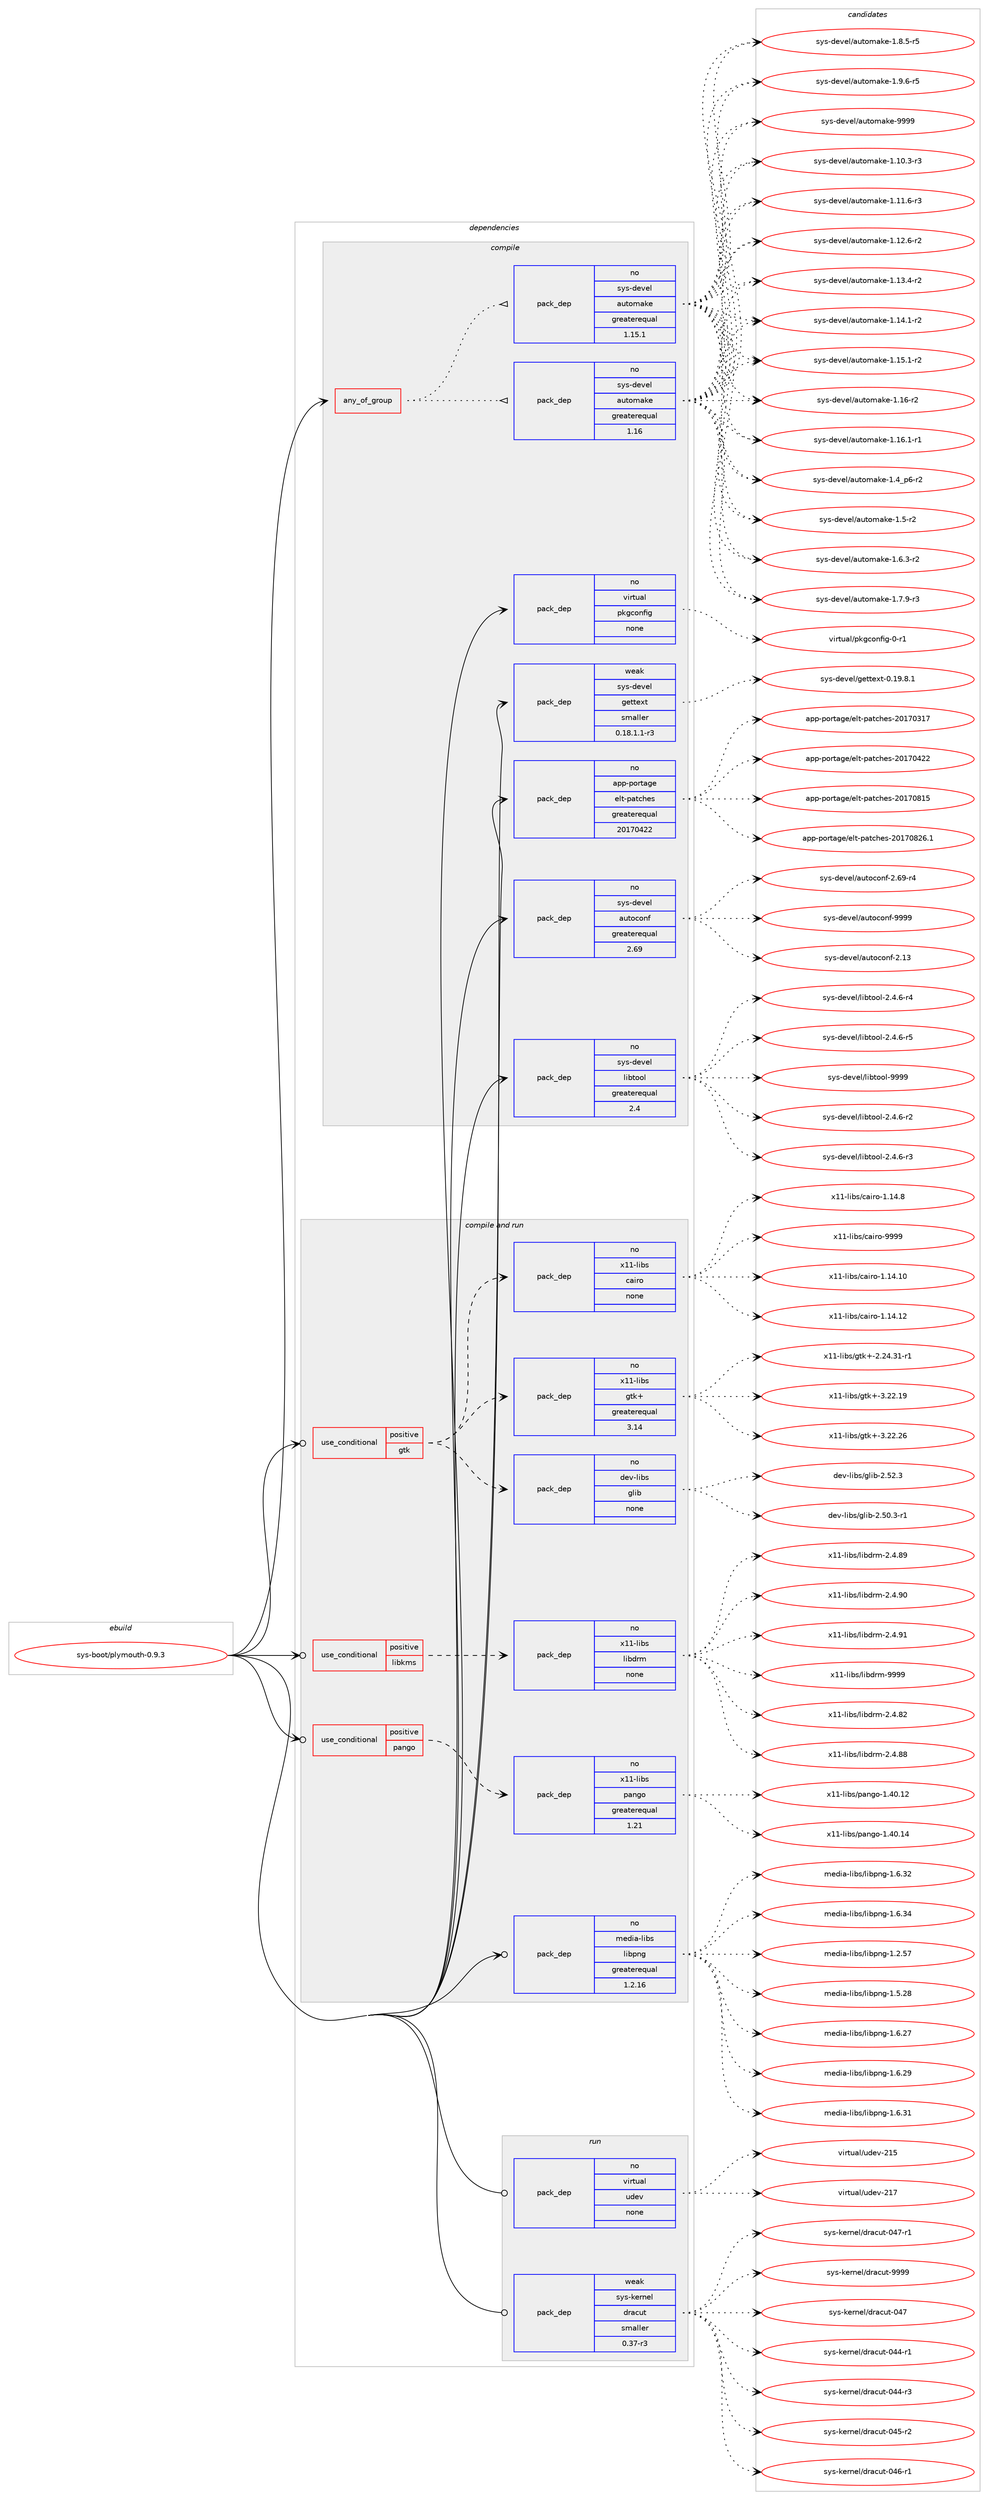 digraph prolog {

# *************
# Graph options
# *************

newrank=true;
concentrate=true;
compound=true;
graph [rankdir=LR,fontname=Helvetica,fontsize=10,ranksep=1.5];#, ranksep=2.5, nodesep=0.2];
edge  [arrowhead=vee];
node  [fontname=Helvetica,fontsize=10];

# **********
# The ebuild
# **********

subgraph cluster_leftcol {
color=gray;
rank=same;
label=<<i>ebuild</i>>;
id [label="sys-boot/plymouth-0.9.3", color=red, width=4, href="../sys-boot/plymouth-0.9.3.svg"];
}

# ****************
# The dependencies
# ****************

subgraph cluster_midcol {
color=gray;
label=<<i>dependencies</i>>;
subgraph cluster_compile {
fillcolor="#eeeeee";
style=filled;
label=<<i>compile</i>>;
subgraph any54 {
dependency6405 [label=<<TABLE BORDER="0" CELLBORDER="1" CELLSPACING="0" CELLPADDING="4"><TR><TD CELLPADDING="10">any_of_group</TD></TR></TABLE>>, shape=none, color=red];subgraph pack5793 {
dependency6406 [label=<<TABLE BORDER="0" CELLBORDER="1" CELLSPACING="0" CELLPADDING="4" WIDTH="220"><TR><TD ROWSPAN="6" CELLPADDING="30">pack_dep</TD></TR><TR><TD WIDTH="110">no</TD></TR><TR><TD>sys-devel</TD></TR><TR><TD>automake</TD></TR><TR><TD>greaterequal</TD></TR><TR><TD>1.16</TD></TR></TABLE>>, shape=none, color=blue];
}
dependency6405:e -> dependency6406:w [weight=20,style="dotted",arrowhead="oinv"];
subgraph pack5794 {
dependency6407 [label=<<TABLE BORDER="0" CELLBORDER="1" CELLSPACING="0" CELLPADDING="4" WIDTH="220"><TR><TD ROWSPAN="6" CELLPADDING="30">pack_dep</TD></TR><TR><TD WIDTH="110">no</TD></TR><TR><TD>sys-devel</TD></TR><TR><TD>automake</TD></TR><TR><TD>greaterequal</TD></TR><TR><TD>1.15.1</TD></TR></TABLE>>, shape=none, color=blue];
}
dependency6405:e -> dependency6407:w [weight=20,style="dotted",arrowhead="oinv"];
}
id:e -> dependency6405:w [weight=20,style="solid",arrowhead="vee"];
subgraph pack5795 {
dependency6408 [label=<<TABLE BORDER="0" CELLBORDER="1" CELLSPACING="0" CELLPADDING="4" WIDTH="220"><TR><TD ROWSPAN="6" CELLPADDING="30">pack_dep</TD></TR><TR><TD WIDTH="110">no</TD></TR><TR><TD>app-portage</TD></TR><TR><TD>elt-patches</TD></TR><TR><TD>greaterequal</TD></TR><TR><TD>20170422</TD></TR></TABLE>>, shape=none, color=blue];
}
id:e -> dependency6408:w [weight=20,style="solid",arrowhead="vee"];
subgraph pack5796 {
dependency6409 [label=<<TABLE BORDER="0" CELLBORDER="1" CELLSPACING="0" CELLPADDING="4" WIDTH="220"><TR><TD ROWSPAN="6" CELLPADDING="30">pack_dep</TD></TR><TR><TD WIDTH="110">no</TD></TR><TR><TD>sys-devel</TD></TR><TR><TD>autoconf</TD></TR><TR><TD>greaterequal</TD></TR><TR><TD>2.69</TD></TR></TABLE>>, shape=none, color=blue];
}
id:e -> dependency6409:w [weight=20,style="solid",arrowhead="vee"];
subgraph pack5797 {
dependency6410 [label=<<TABLE BORDER="0" CELLBORDER="1" CELLSPACING="0" CELLPADDING="4" WIDTH="220"><TR><TD ROWSPAN="6" CELLPADDING="30">pack_dep</TD></TR><TR><TD WIDTH="110">no</TD></TR><TR><TD>sys-devel</TD></TR><TR><TD>libtool</TD></TR><TR><TD>greaterequal</TD></TR><TR><TD>2.4</TD></TR></TABLE>>, shape=none, color=blue];
}
id:e -> dependency6410:w [weight=20,style="solid",arrowhead="vee"];
subgraph pack5798 {
dependency6411 [label=<<TABLE BORDER="0" CELLBORDER="1" CELLSPACING="0" CELLPADDING="4" WIDTH="220"><TR><TD ROWSPAN="6" CELLPADDING="30">pack_dep</TD></TR><TR><TD WIDTH="110">no</TD></TR><TR><TD>virtual</TD></TR><TR><TD>pkgconfig</TD></TR><TR><TD>none</TD></TR><TR><TD></TD></TR></TABLE>>, shape=none, color=blue];
}
id:e -> dependency6411:w [weight=20,style="solid",arrowhead="vee"];
subgraph pack5799 {
dependency6412 [label=<<TABLE BORDER="0" CELLBORDER="1" CELLSPACING="0" CELLPADDING="4" WIDTH="220"><TR><TD ROWSPAN="6" CELLPADDING="30">pack_dep</TD></TR><TR><TD WIDTH="110">weak</TD></TR><TR><TD>sys-devel</TD></TR><TR><TD>gettext</TD></TR><TR><TD>smaller</TD></TR><TR><TD>0.18.1.1-r3</TD></TR></TABLE>>, shape=none, color=blue];
}
id:e -> dependency6412:w [weight=20,style="solid",arrowhead="vee"];
}
subgraph cluster_compileandrun {
fillcolor="#eeeeee";
style=filled;
label=<<i>compile and run</i>>;
subgraph cond559 {
dependency6413 [label=<<TABLE BORDER="0" CELLBORDER="1" CELLSPACING="0" CELLPADDING="4"><TR><TD ROWSPAN="3" CELLPADDING="10">use_conditional</TD></TR><TR><TD>positive</TD></TR><TR><TD>gtk</TD></TR></TABLE>>, shape=none, color=red];
subgraph pack5800 {
dependency6414 [label=<<TABLE BORDER="0" CELLBORDER="1" CELLSPACING="0" CELLPADDING="4" WIDTH="220"><TR><TD ROWSPAN="6" CELLPADDING="30">pack_dep</TD></TR><TR><TD WIDTH="110">no</TD></TR><TR><TD>dev-libs</TD></TR><TR><TD>glib</TD></TR><TR><TD>none</TD></TR><TR><TD></TD></TR></TABLE>>, shape=none, color=blue];
}
dependency6413:e -> dependency6414:w [weight=20,style="dashed",arrowhead="vee"];
subgraph pack5801 {
dependency6415 [label=<<TABLE BORDER="0" CELLBORDER="1" CELLSPACING="0" CELLPADDING="4" WIDTH="220"><TR><TD ROWSPAN="6" CELLPADDING="30">pack_dep</TD></TR><TR><TD WIDTH="110">no</TD></TR><TR><TD>x11-libs</TD></TR><TR><TD>gtk+</TD></TR><TR><TD>greaterequal</TD></TR><TR><TD>3.14</TD></TR></TABLE>>, shape=none, color=blue];
}
dependency6413:e -> dependency6415:w [weight=20,style="dashed",arrowhead="vee"];
subgraph pack5802 {
dependency6416 [label=<<TABLE BORDER="0" CELLBORDER="1" CELLSPACING="0" CELLPADDING="4" WIDTH="220"><TR><TD ROWSPAN="6" CELLPADDING="30">pack_dep</TD></TR><TR><TD WIDTH="110">no</TD></TR><TR><TD>x11-libs</TD></TR><TR><TD>cairo</TD></TR><TR><TD>none</TD></TR><TR><TD></TD></TR></TABLE>>, shape=none, color=blue];
}
dependency6413:e -> dependency6416:w [weight=20,style="dashed",arrowhead="vee"];
}
id:e -> dependency6413:w [weight=20,style="solid",arrowhead="odotvee"];
subgraph cond560 {
dependency6417 [label=<<TABLE BORDER="0" CELLBORDER="1" CELLSPACING="0" CELLPADDING="4"><TR><TD ROWSPAN="3" CELLPADDING="10">use_conditional</TD></TR><TR><TD>positive</TD></TR><TR><TD>libkms</TD></TR></TABLE>>, shape=none, color=red];
subgraph pack5803 {
dependency6418 [label=<<TABLE BORDER="0" CELLBORDER="1" CELLSPACING="0" CELLPADDING="4" WIDTH="220"><TR><TD ROWSPAN="6" CELLPADDING="30">pack_dep</TD></TR><TR><TD WIDTH="110">no</TD></TR><TR><TD>x11-libs</TD></TR><TR><TD>libdrm</TD></TR><TR><TD>none</TD></TR><TR><TD></TD></TR></TABLE>>, shape=none, color=blue];
}
dependency6417:e -> dependency6418:w [weight=20,style="dashed",arrowhead="vee"];
}
id:e -> dependency6417:w [weight=20,style="solid",arrowhead="odotvee"];
subgraph cond561 {
dependency6419 [label=<<TABLE BORDER="0" CELLBORDER="1" CELLSPACING="0" CELLPADDING="4"><TR><TD ROWSPAN="3" CELLPADDING="10">use_conditional</TD></TR><TR><TD>positive</TD></TR><TR><TD>pango</TD></TR></TABLE>>, shape=none, color=red];
subgraph pack5804 {
dependency6420 [label=<<TABLE BORDER="0" CELLBORDER="1" CELLSPACING="0" CELLPADDING="4" WIDTH="220"><TR><TD ROWSPAN="6" CELLPADDING="30">pack_dep</TD></TR><TR><TD WIDTH="110">no</TD></TR><TR><TD>x11-libs</TD></TR><TR><TD>pango</TD></TR><TR><TD>greaterequal</TD></TR><TR><TD>1.21</TD></TR></TABLE>>, shape=none, color=blue];
}
dependency6419:e -> dependency6420:w [weight=20,style="dashed",arrowhead="vee"];
}
id:e -> dependency6419:w [weight=20,style="solid",arrowhead="odotvee"];
subgraph pack5805 {
dependency6421 [label=<<TABLE BORDER="0" CELLBORDER="1" CELLSPACING="0" CELLPADDING="4" WIDTH="220"><TR><TD ROWSPAN="6" CELLPADDING="30">pack_dep</TD></TR><TR><TD WIDTH="110">no</TD></TR><TR><TD>media-libs</TD></TR><TR><TD>libpng</TD></TR><TR><TD>greaterequal</TD></TR><TR><TD>1.2.16</TD></TR></TABLE>>, shape=none, color=blue];
}
id:e -> dependency6421:w [weight=20,style="solid",arrowhead="odotvee"];
}
subgraph cluster_run {
fillcolor="#eeeeee";
style=filled;
label=<<i>run</i>>;
subgraph pack5806 {
dependency6422 [label=<<TABLE BORDER="0" CELLBORDER="1" CELLSPACING="0" CELLPADDING="4" WIDTH="220"><TR><TD ROWSPAN="6" CELLPADDING="30">pack_dep</TD></TR><TR><TD WIDTH="110">no</TD></TR><TR><TD>virtual</TD></TR><TR><TD>udev</TD></TR><TR><TD>none</TD></TR><TR><TD></TD></TR></TABLE>>, shape=none, color=blue];
}
id:e -> dependency6422:w [weight=20,style="solid",arrowhead="odot"];
subgraph pack5807 {
dependency6423 [label=<<TABLE BORDER="0" CELLBORDER="1" CELLSPACING="0" CELLPADDING="4" WIDTH="220"><TR><TD ROWSPAN="6" CELLPADDING="30">pack_dep</TD></TR><TR><TD WIDTH="110">weak</TD></TR><TR><TD>sys-kernel</TD></TR><TR><TD>dracut</TD></TR><TR><TD>smaller</TD></TR><TR><TD>0.37-r3</TD></TR></TABLE>>, shape=none, color=blue];
}
id:e -> dependency6423:w [weight=20,style="solid",arrowhead="odot"];
}
}

# **************
# The candidates
# **************

subgraph cluster_choices {
rank=same;
color=gray;
label=<<i>candidates</i>>;

subgraph choice5793 {
color=black;
nodesep=1;
choice11512111545100101118101108479711711611110997107101454946494846514511451 [label="sys-devel/automake-1.10.3-r3", color=red, width=4,href="../sys-devel/automake-1.10.3-r3.svg"];
choice11512111545100101118101108479711711611110997107101454946494946544511451 [label="sys-devel/automake-1.11.6-r3", color=red, width=4,href="../sys-devel/automake-1.11.6-r3.svg"];
choice11512111545100101118101108479711711611110997107101454946495046544511450 [label="sys-devel/automake-1.12.6-r2", color=red, width=4,href="../sys-devel/automake-1.12.6-r2.svg"];
choice11512111545100101118101108479711711611110997107101454946495146524511450 [label="sys-devel/automake-1.13.4-r2", color=red, width=4,href="../sys-devel/automake-1.13.4-r2.svg"];
choice11512111545100101118101108479711711611110997107101454946495246494511450 [label="sys-devel/automake-1.14.1-r2", color=red, width=4,href="../sys-devel/automake-1.14.1-r2.svg"];
choice11512111545100101118101108479711711611110997107101454946495346494511450 [label="sys-devel/automake-1.15.1-r2", color=red, width=4,href="../sys-devel/automake-1.15.1-r2.svg"];
choice1151211154510010111810110847971171161111099710710145494649544511450 [label="sys-devel/automake-1.16-r2", color=red, width=4,href="../sys-devel/automake-1.16-r2.svg"];
choice11512111545100101118101108479711711611110997107101454946495446494511449 [label="sys-devel/automake-1.16.1-r1", color=red, width=4,href="../sys-devel/automake-1.16.1-r1.svg"];
choice115121115451001011181011084797117116111109971071014549465295112544511450 [label="sys-devel/automake-1.4_p6-r2", color=red, width=4,href="../sys-devel/automake-1.4_p6-r2.svg"];
choice11512111545100101118101108479711711611110997107101454946534511450 [label="sys-devel/automake-1.5-r2", color=red, width=4,href="../sys-devel/automake-1.5-r2.svg"];
choice115121115451001011181011084797117116111109971071014549465446514511450 [label="sys-devel/automake-1.6.3-r2", color=red, width=4,href="../sys-devel/automake-1.6.3-r2.svg"];
choice115121115451001011181011084797117116111109971071014549465546574511451 [label="sys-devel/automake-1.7.9-r3", color=red, width=4,href="../sys-devel/automake-1.7.9-r3.svg"];
choice115121115451001011181011084797117116111109971071014549465646534511453 [label="sys-devel/automake-1.8.5-r5", color=red, width=4,href="../sys-devel/automake-1.8.5-r5.svg"];
choice115121115451001011181011084797117116111109971071014549465746544511453 [label="sys-devel/automake-1.9.6-r5", color=red, width=4,href="../sys-devel/automake-1.9.6-r5.svg"];
choice115121115451001011181011084797117116111109971071014557575757 [label="sys-devel/automake-9999", color=red, width=4,href="../sys-devel/automake-9999.svg"];
dependency6406:e -> choice11512111545100101118101108479711711611110997107101454946494846514511451:w [style=dotted,weight="100"];
dependency6406:e -> choice11512111545100101118101108479711711611110997107101454946494946544511451:w [style=dotted,weight="100"];
dependency6406:e -> choice11512111545100101118101108479711711611110997107101454946495046544511450:w [style=dotted,weight="100"];
dependency6406:e -> choice11512111545100101118101108479711711611110997107101454946495146524511450:w [style=dotted,weight="100"];
dependency6406:e -> choice11512111545100101118101108479711711611110997107101454946495246494511450:w [style=dotted,weight="100"];
dependency6406:e -> choice11512111545100101118101108479711711611110997107101454946495346494511450:w [style=dotted,weight="100"];
dependency6406:e -> choice1151211154510010111810110847971171161111099710710145494649544511450:w [style=dotted,weight="100"];
dependency6406:e -> choice11512111545100101118101108479711711611110997107101454946495446494511449:w [style=dotted,weight="100"];
dependency6406:e -> choice115121115451001011181011084797117116111109971071014549465295112544511450:w [style=dotted,weight="100"];
dependency6406:e -> choice11512111545100101118101108479711711611110997107101454946534511450:w [style=dotted,weight="100"];
dependency6406:e -> choice115121115451001011181011084797117116111109971071014549465446514511450:w [style=dotted,weight="100"];
dependency6406:e -> choice115121115451001011181011084797117116111109971071014549465546574511451:w [style=dotted,weight="100"];
dependency6406:e -> choice115121115451001011181011084797117116111109971071014549465646534511453:w [style=dotted,weight="100"];
dependency6406:e -> choice115121115451001011181011084797117116111109971071014549465746544511453:w [style=dotted,weight="100"];
dependency6406:e -> choice115121115451001011181011084797117116111109971071014557575757:w [style=dotted,weight="100"];
}
subgraph choice5794 {
color=black;
nodesep=1;
choice11512111545100101118101108479711711611110997107101454946494846514511451 [label="sys-devel/automake-1.10.3-r3", color=red, width=4,href="../sys-devel/automake-1.10.3-r3.svg"];
choice11512111545100101118101108479711711611110997107101454946494946544511451 [label="sys-devel/automake-1.11.6-r3", color=red, width=4,href="../sys-devel/automake-1.11.6-r3.svg"];
choice11512111545100101118101108479711711611110997107101454946495046544511450 [label="sys-devel/automake-1.12.6-r2", color=red, width=4,href="../sys-devel/automake-1.12.6-r2.svg"];
choice11512111545100101118101108479711711611110997107101454946495146524511450 [label="sys-devel/automake-1.13.4-r2", color=red, width=4,href="../sys-devel/automake-1.13.4-r2.svg"];
choice11512111545100101118101108479711711611110997107101454946495246494511450 [label="sys-devel/automake-1.14.1-r2", color=red, width=4,href="../sys-devel/automake-1.14.1-r2.svg"];
choice11512111545100101118101108479711711611110997107101454946495346494511450 [label="sys-devel/automake-1.15.1-r2", color=red, width=4,href="../sys-devel/automake-1.15.1-r2.svg"];
choice1151211154510010111810110847971171161111099710710145494649544511450 [label="sys-devel/automake-1.16-r2", color=red, width=4,href="../sys-devel/automake-1.16-r2.svg"];
choice11512111545100101118101108479711711611110997107101454946495446494511449 [label="sys-devel/automake-1.16.1-r1", color=red, width=4,href="../sys-devel/automake-1.16.1-r1.svg"];
choice115121115451001011181011084797117116111109971071014549465295112544511450 [label="sys-devel/automake-1.4_p6-r2", color=red, width=4,href="../sys-devel/automake-1.4_p6-r2.svg"];
choice11512111545100101118101108479711711611110997107101454946534511450 [label="sys-devel/automake-1.5-r2", color=red, width=4,href="../sys-devel/automake-1.5-r2.svg"];
choice115121115451001011181011084797117116111109971071014549465446514511450 [label="sys-devel/automake-1.6.3-r2", color=red, width=4,href="../sys-devel/automake-1.6.3-r2.svg"];
choice115121115451001011181011084797117116111109971071014549465546574511451 [label="sys-devel/automake-1.7.9-r3", color=red, width=4,href="../sys-devel/automake-1.7.9-r3.svg"];
choice115121115451001011181011084797117116111109971071014549465646534511453 [label="sys-devel/automake-1.8.5-r5", color=red, width=4,href="../sys-devel/automake-1.8.5-r5.svg"];
choice115121115451001011181011084797117116111109971071014549465746544511453 [label="sys-devel/automake-1.9.6-r5", color=red, width=4,href="../sys-devel/automake-1.9.6-r5.svg"];
choice115121115451001011181011084797117116111109971071014557575757 [label="sys-devel/automake-9999", color=red, width=4,href="../sys-devel/automake-9999.svg"];
dependency6407:e -> choice11512111545100101118101108479711711611110997107101454946494846514511451:w [style=dotted,weight="100"];
dependency6407:e -> choice11512111545100101118101108479711711611110997107101454946494946544511451:w [style=dotted,weight="100"];
dependency6407:e -> choice11512111545100101118101108479711711611110997107101454946495046544511450:w [style=dotted,weight="100"];
dependency6407:e -> choice11512111545100101118101108479711711611110997107101454946495146524511450:w [style=dotted,weight="100"];
dependency6407:e -> choice11512111545100101118101108479711711611110997107101454946495246494511450:w [style=dotted,weight="100"];
dependency6407:e -> choice11512111545100101118101108479711711611110997107101454946495346494511450:w [style=dotted,weight="100"];
dependency6407:e -> choice1151211154510010111810110847971171161111099710710145494649544511450:w [style=dotted,weight="100"];
dependency6407:e -> choice11512111545100101118101108479711711611110997107101454946495446494511449:w [style=dotted,weight="100"];
dependency6407:e -> choice115121115451001011181011084797117116111109971071014549465295112544511450:w [style=dotted,weight="100"];
dependency6407:e -> choice11512111545100101118101108479711711611110997107101454946534511450:w [style=dotted,weight="100"];
dependency6407:e -> choice115121115451001011181011084797117116111109971071014549465446514511450:w [style=dotted,weight="100"];
dependency6407:e -> choice115121115451001011181011084797117116111109971071014549465546574511451:w [style=dotted,weight="100"];
dependency6407:e -> choice115121115451001011181011084797117116111109971071014549465646534511453:w [style=dotted,weight="100"];
dependency6407:e -> choice115121115451001011181011084797117116111109971071014549465746544511453:w [style=dotted,weight="100"];
dependency6407:e -> choice115121115451001011181011084797117116111109971071014557575757:w [style=dotted,weight="100"];
}
subgraph choice5795 {
color=black;
nodesep=1;
choice97112112451121111141169710310147101108116451129711699104101115455048495548514955 [label="app-portage/elt-patches-20170317", color=red, width=4,href="../app-portage/elt-patches-20170317.svg"];
choice97112112451121111141169710310147101108116451129711699104101115455048495548525050 [label="app-portage/elt-patches-20170422", color=red, width=4,href="../app-portage/elt-patches-20170422.svg"];
choice97112112451121111141169710310147101108116451129711699104101115455048495548564953 [label="app-portage/elt-patches-20170815", color=red, width=4,href="../app-portage/elt-patches-20170815.svg"];
choice971121124511211111411697103101471011081164511297116991041011154550484955485650544649 [label="app-portage/elt-patches-20170826.1", color=red, width=4,href="../app-portage/elt-patches-20170826.1.svg"];
dependency6408:e -> choice97112112451121111141169710310147101108116451129711699104101115455048495548514955:w [style=dotted,weight="100"];
dependency6408:e -> choice97112112451121111141169710310147101108116451129711699104101115455048495548525050:w [style=dotted,weight="100"];
dependency6408:e -> choice97112112451121111141169710310147101108116451129711699104101115455048495548564953:w [style=dotted,weight="100"];
dependency6408:e -> choice971121124511211111411697103101471011081164511297116991041011154550484955485650544649:w [style=dotted,weight="100"];
}
subgraph choice5796 {
color=black;
nodesep=1;
choice115121115451001011181011084797117116111991111101024550464951 [label="sys-devel/autoconf-2.13", color=red, width=4,href="../sys-devel/autoconf-2.13.svg"];
choice1151211154510010111810110847971171161119911111010245504654574511452 [label="sys-devel/autoconf-2.69-r4", color=red, width=4,href="../sys-devel/autoconf-2.69-r4.svg"];
choice115121115451001011181011084797117116111991111101024557575757 [label="sys-devel/autoconf-9999", color=red, width=4,href="../sys-devel/autoconf-9999.svg"];
dependency6409:e -> choice115121115451001011181011084797117116111991111101024550464951:w [style=dotted,weight="100"];
dependency6409:e -> choice1151211154510010111810110847971171161119911111010245504654574511452:w [style=dotted,weight="100"];
dependency6409:e -> choice115121115451001011181011084797117116111991111101024557575757:w [style=dotted,weight="100"];
}
subgraph choice5797 {
color=black;
nodesep=1;
choice1151211154510010111810110847108105981161111111084550465246544511450 [label="sys-devel/libtool-2.4.6-r2", color=red, width=4,href="../sys-devel/libtool-2.4.6-r2.svg"];
choice1151211154510010111810110847108105981161111111084550465246544511451 [label="sys-devel/libtool-2.4.6-r3", color=red, width=4,href="../sys-devel/libtool-2.4.6-r3.svg"];
choice1151211154510010111810110847108105981161111111084550465246544511452 [label="sys-devel/libtool-2.4.6-r4", color=red, width=4,href="../sys-devel/libtool-2.4.6-r4.svg"];
choice1151211154510010111810110847108105981161111111084550465246544511453 [label="sys-devel/libtool-2.4.6-r5", color=red, width=4,href="../sys-devel/libtool-2.4.6-r5.svg"];
choice1151211154510010111810110847108105981161111111084557575757 [label="sys-devel/libtool-9999", color=red, width=4,href="../sys-devel/libtool-9999.svg"];
dependency6410:e -> choice1151211154510010111810110847108105981161111111084550465246544511450:w [style=dotted,weight="100"];
dependency6410:e -> choice1151211154510010111810110847108105981161111111084550465246544511451:w [style=dotted,weight="100"];
dependency6410:e -> choice1151211154510010111810110847108105981161111111084550465246544511452:w [style=dotted,weight="100"];
dependency6410:e -> choice1151211154510010111810110847108105981161111111084550465246544511453:w [style=dotted,weight="100"];
dependency6410:e -> choice1151211154510010111810110847108105981161111111084557575757:w [style=dotted,weight="100"];
}
subgraph choice5798 {
color=black;
nodesep=1;
choice11810511411611797108471121071039911111010210510345484511449 [label="virtual/pkgconfig-0-r1", color=red, width=4,href="../virtual/pkgconfig-0-r1.svg"];
dependency6411:e -> choice11810511411611797108471121071039911111010210510345484511449:w [style=dotted,weight="100"];
}
subgraph choice5799 {
color=black;
nodesep=1;
choice1151211154510010111810110847103101116116101120116454846495746564649 [label="sys-devel/gettext-0.19.8.1", color=red, width=4,href="../sys-devel/gettext-0.19.8.1.svg"];
dependency6412:e -> choice1151211154510010111810110847103101116116101120116454846495746564649:w [style=dotted,weight="100"];
}
subgraph choice5800 {
color=black;
nodesep=1;
choice10010111845108105981154710310810598455046534846514511449 [label="dev-libs/glib-2.50.3-r1", color=red, width=4,href="../dev-libs/glib-2.50.3-r1.svg"];
choice1001011184510810598115471031081059845504653504651 [label="dev-libs/glib-2.52.3", color=red, width=4,href="../dev-libs/glib-2.52.3.svg"];
dependency6414:e -> choice10010111845108105981154710310810598455046534846514511449:w [style=dotted,weight="100"];
dependency6414:e -> choice1001011184510810598115471031081059845504653504651:w [style=dotted,weight="100"];
}
subgraph choice5801 {
color=black;
nodesep=1;
choice12049494510810598115471031161074345504650524651494511449 [label="x11-libs/gtk+-2.24.31-r1", color=red, width=4,href="../x11-libs/gtk+-2.24.31-r1.svg"];
choice1204949451081059811547103116107434551465050464957 [label="x11-libs/gtk+-3.22.19", color=red, width=4,href="../x11-libs/gtk+-3.22.19.svg"];
choice1204949451081059811547103116107434551465050465054 [label="x11-libs/gtk+-3.22.26", color=red, width=4,href="../x11-libs/gtk+-3.22.26.svg"];
dependency6415:e -> choice12049494510810598115471031161074345504650524651494511449:w [style=dotted,weight="100"];
dependency6415:e -> choice1204949451081059811547103116107434551465050464957:w [style=dotted,weight="100"];
dependency6415:e -> choice1204949451081059811547103116107434551465050465054:w [style=dotted,weight="100"];
}
subgraph choice5802 {
color=black;
nodesep=1;
choice120494945108105981154799971051141114549464952464948 [label="x11-libs/cairo-1.14.10", color=red, width=4,href="../x11-libs/cairo-1.14.10.svg"];
choice120494945108105981154799971051141114549464952464950 [label="x11-libs/cairo-1.14.12", color=red, width=4,href="../x11-libs/cairo-1.14.12.svg"];
choice1204949451081059811547999710511411145494649524656 [label="x11-libs/cairo-1.14.8", color=red, width=4,href="../x11-libs/cairo-1.14.8.svg"];
choice120494945108105981154799971051141114557575757 [label="x11-libs/cairo-9999", color=red, width=4,href="../x11-libs/cairo-9999.svg"];
dependency6416:e -> choice120494945108105981154799971051141114549464952464948:w [style=dotted,weight="100"];
dependency6416:e -> choice120494945108105981154799971051141114549464952464950:w [style=dotted,weight="100"];
dependency6416:e -> choice1204949451081059811547999710511411145494649524656:w [style=dotted,weight="100"];
dependency6416:e -> choice120494945108105981154799971051141114557575757:w [style=dotted,weight="100"];
}
subgraph choice5803 {
color=black;
nodesep=1;
choice12049494510810598115471081059810011410945504652465650 [label="x11-libs/libdrm-2.4.82", color=red, width=4,href="../x11-libs/libdrm-2.4.82.svg"];
choice12049494510810598115471081059810011410945504652465656 [label="x11-libs/libdrm-2.4.88", color=red, width=4,href="../x11-libs/libdrm-2.4.88.svg"];
choice12049494510810598115471081059810011410945504652465657 [label="x11-libs/libdrm-2.4.89", color=red, width=4,href="../x11-libs/libdrm-2.4.89.svg"];
choice12049494510810598115471081059810011410945504652465748 [label="x11-libs/libdrm-2.4.90", color=red, width=4,href="../x11-libs/libdrm-2.4.90.svg"];
choice12049494510810598115471081059810011410945504652465749 [label="x11-libs/libdrm-2.4.91", color=red, width=4,href="../x11-libs/libdrm-2.4.91.svg"];
choice1204949451081059811547108105981001141094557575757 [label="x11-libs/libdrm-9999", color=red, width=4,href="../x11-libs/libdrm-9999.svg"];
dependency6418:e -> choice12049494510810598115471081059810011410945504652465650:w [style=dotted,weight="100"];
dependency6418:e -> choice12049494510810598115471081059810011410945504652465656:w [style=dotted,weight="100"];
dependency6418:e -> choice12049494510810598115471081059810011410945504652465657:w [style=dotted,weight="100"];
dependency6418:e -> choice12049494510810598115471081059810011410945504652465748:w [style=dotted,weight="100"];
dependency6418:e -> choice12049494510810598115471081059810011410945504652465749:w [style=dotted,weight="100"];
dependency6418:e -> choice1204949451081059811547108105981001141094557575757:w [style=dotted,weight="100"];
}
subgraph choice5804 {
color=black;
nodesep=1;
choice1204949451081059811547112971101031114549465248464950 [label="x11-libs/pango-1.40.12", color=red, width=4,href="../x11-libs/pango-1.40.12.svg"];
choice1204949451081059811547112971101031114549465248464952 [label="x11-libs/pango-1.40.14", color=red, width=4,href="../x11-libs/pango-1.40.14.svg"];
dependency6420:e -> choice1204949451081059811547112971101031114549465248464950:w [style=dotted,weight="100"];
dependency6420:e -> choice1204949451081059811547112971101031114549465248464952:w [style=dotted,weight="100"];
}
subgraph choice5805 {
color=black;
nodesep=1;
choice109101100105974510810598115471081059811211010345494650465355 [label="media-libs/libpng-1.2.57", color=red, width=4,href="../media-libs/libpng-1.2.57.svg"];
choice109101100105974510810598115471081059811211010345494653465056 [label="media-libs/libpng-1.5.28", color=red, width=4,href="../media-libs/libpng-1.5.28.svg"];
choice109101100105974510810598115471081059811211010345494654465055 [label="media-libs/libpng-1.6.27", color=red, width=4,href="../media-libs/libpng-1.6.27.svg"];
choice109101100105974510810598115471081059811211010345494654465057 [label="media-libs/libpng-1.6.29", color=red, width=4,href="../media-libs/libpng-1.6.29.svg"];
choice109101100105974510810598115471081059811211010345494654465149 [label="media-libs/libpng-1.6.31", color=red, width=4,href="../media-libs/libpng-1.6.31.svg"];
choice109101100105974510810598115471081059811211010345494654465150 [label="media-libs/libpng-1.6.32", color=red, width=4,href="../media-libs/libpng-1.6.32.svg"];
choice109101100105974510810598115471081059811211010345494654465152 [label="media-libs/libpng-1.6.34", color=red, width=4,href="../media-libs/libpng-1.6.34.svg"];
dependency6421:e -> choice109101100105974510810598115471081059811211010345494650465355:w [style=dotted,weight="100"];
dependency6421:e -> choice109101100105974510810598115471081059811211010345494653465056:w [style=dotted,weight="100"];
dependency6421:e -> choice109101100105974510810598115471081059811211010345494654465055:w [style=dotted,weight="100"];
dependency6421:e -> choice109101100105974510810598115471081059811211010345494654465057:w [style=dotted,weight="100"];
dependency6421:e -> choice109101100105974510810598115471081059811211010345494654465149:w [style=dotted,weight="100"];
dependency6421:e -> choice109101100105974510810598115471081059811211010345494654465150:w [style=dotted,weight="100"];
dependency6421:e -> choice109101100105974510810598115471081059811211010345494654465152:w [style=dotted,weight="100"];
}
subgraph choice5806 {
color=black;
nodesep=1;
choice118105114116117971084711710010111845504953 [label="virtual/udev-215", color=red, width=4,href="../virtual/udev-215.svg"];
choice118105114116117971084711710010111845504955 [label="virtual/udev-217", color=red, width=4,href="../virtual/udev-217.svg"];
dependency6422:e -> choice118105114116117971084711710010111845504953:w [style=dotted,weight="100"];
dependency6422:e -> choice118105114116117971084711710010111845504955:w [style=dotted,weight="100"];
}
subgraph choice5807 {
color=black;
nodesep=1;
choice1151211154510710111411010110847100114979911711645485255 [label="sys-kernel/dracut-047", color=red, width=4,href="../sys-kernel/dracut-047.svg"];
choice11512111545107101114110101108471001149799117116454852524511449 [label="sys-kernel/dracut-044-r1", color=red, width=4,href="../sys-kernel/dracut-044-r1.svg"];
choice11512111545107101114110101108471001149799117116454852524511451 [label="sys-kernel/dracut-044-r3", color=red, width=4,href="../sys-kernel/dracut-044-r3.svg"];
choice11512111545107101114110101108471001149799117116454852534511450 [label="sys-kernel/dracut-045-r2", color=red, width=4,href="../sys-kernel/dracut-045-r2.svg"];
choice11512111545107101114110101108471001149799117116454852544511449 [label="sys-kernel/dracut-046-r1", color=red, width=4,href="../sys-kernel/dracut-046-r1.svg"];
choice11512111545107101114110101108471001149799117116454852554511449 [label="sys-kernel/dracut-047-r1", color=red, width=4,href="../sys-kernel/dracut-047-r1.svg"];
choice115121115451071011141101011084710011497991171164557575757 [label="sys-kernel/dracut-9999", color=red, width=4,href="../sys-kernel/dracut-9999.svg"];
dependency6423:e -> choice1151211154510710111411010110847100114979911711645485255:w [style=dotted,weight="100"];
dependency6423:e -> choice11512111545107101114110101108471001149799117116454852524511449:w [style=dotted,weight="100"];
dependency6423:e -> choice11512111545107101114110101108471001149799117116454852524511451:w [style=dotted,weight="100"];
dependency6423:e -> choice11512111545107101114110101108471001149799117116454852534511450:w [style=dotted,weight="100"];
dependency6423:e -> choice11512111545107101114110101108471001149799117116454852544511449:w [style=dotted,weight="100"];
dependency6423:e -> choice11512111545107101114110101108471001149799117116454852554511449:w [style=dotted,weight="100"];
dependency6423:e -> choice115121115451071011141101011084710011497991171164557575757:w [style=dotted,weight="100"];
}
}

}
